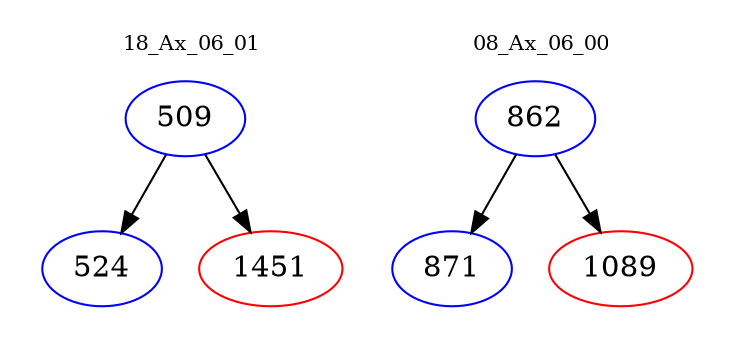 digraph{
subgraph cluster_0 {
color = white
label = "18_Ax_06_01";
fontsize=10;
T0_509 [label="509", color="blue"]
T0_509 -> T0_524 [color="black"]
T0_524 [label="524", color="blue"]
T0_509 -> T0_1451 [color="black"]
T0_1451 [label="1451", color="red"]
}
subgraph cluster_1 {
color = white
label = "08_Ax_06_00";
fontsize=10;
T1_862 [label="862", color="blue"]
T1_862 -> T1_871 [color="black"]
T1_871 [label="871", color="blue"]
T1_862 -> T1_1089 [color="black"]
T1_1089 [label="1089", color="red"]
}
}
